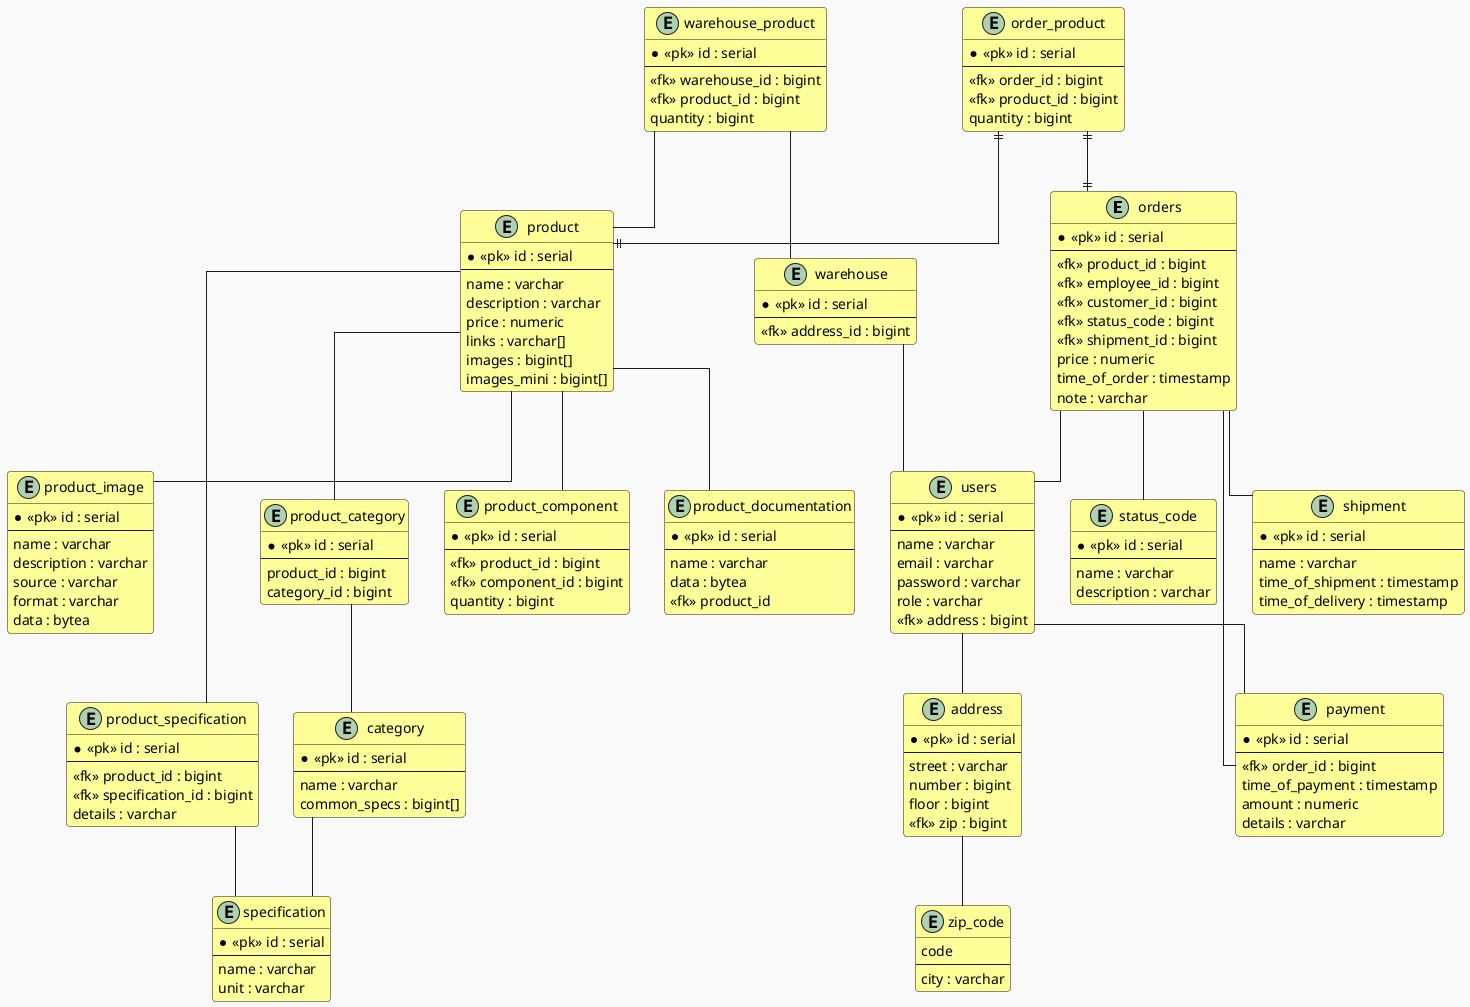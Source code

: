 @startuml
!theme mars
skinparam class {
BackgroundColor #FFFF99
}
skinparam linetype ortho

entity orders {
* <<pk>> id : serial
--
<<fk>> product_id : bigint
<<fk>> employee_id : bigint
<<fk>> customer_id : bigint
<<fk>> status_code : bigint
<<fk>> shipment_id : bigint
price : numeric
time_of_order : timestamp
note : varchar
}
entity status_code {
* <<pk>> id : serial
--
name : varchar
description : varchar
}
entity order_product {
* <<pk>> id : serial
--
<<fk>> order_id : bigint
<<fk>> product_id : bigint
quantity : bigint
}
entity product {
* <<pk>> id : serial
--
name : varchar
description : varchar
price : numeric
links : varchar[]
images : bigint[]
images_mini : bigint[]
}
entity product_component {
* <<pk>> id : serial
--
<<fk>> product_id : bigint
<<fk>> component_id : bigint
quantity : bigint
}
entity product_documentation {
* <<pk>> id : serial
--
name : varchar
data : bytea
<<fk>> product_id
}
entity product_specification{
* <<pk>> id : serial
--
<<fk>> product_id : bigint
<<fk>> specification_id : bigint
details : varchar
}
entity category {
* <<pk>> id : serial
--
name : varchar
common_specs : bigint[]
}
entity product_category {
* <<pk>> id : serial
--
product_id : bigint
category_id : bigint
}
entity specification {
* <<pk>> id : serial
--
name : varchar
unit : varchar
}
entity product_image {
* <<pk>> id : serial
--
name : varchar
description : varchar
source : varchar
format : varchar
data : bytea
}
entity warehouse {
* <<pk>> id : serial
--
<<fk>> address_id : bigint
}
entity warehouse_product {
* <<pk>> id : serial
--
<<fk>> warehouse_id : bigint
<<fk>> product_id : bigint
quantity : bigint
}
entity users {
* <<pk>> id : serial
--
name : varchar
email : varchar
password : varchar
role : varchar
<<fk>> address : bigint
}
entity address {
* <<pk>> id : serial
--
street : varchar
number : bigint
floor : bigint
<<fk>> zip : bigint
}
entity zip_code {
code
--
city : varchar
}
entity shipment {
* <<pk>> id : serial
--
name : varchar
time_of_shipment : timestamp
time_of_delivery : timestamp
}
entity payment {
* <<pk>> id : serial
--
<<fk>> order_id : bigint
time_of_payment : timestamp
amount : numeric
details : varchar
}

order_product ||--|| orders
order_product ||--|| product

orders -- shipment
orders -- payment
orders -- users
orders -- status_code

product -- product_category
product -- product_documentation
product -- product_specification
product -- product_component
product -- product_image

product_specification -- specification

category -- specification
product_category -- category

warehouse_product -- product
warehouse_product -- warehouse
warehouse -- users

users -- address
users -- payment

address -- zip_code

@enduml
